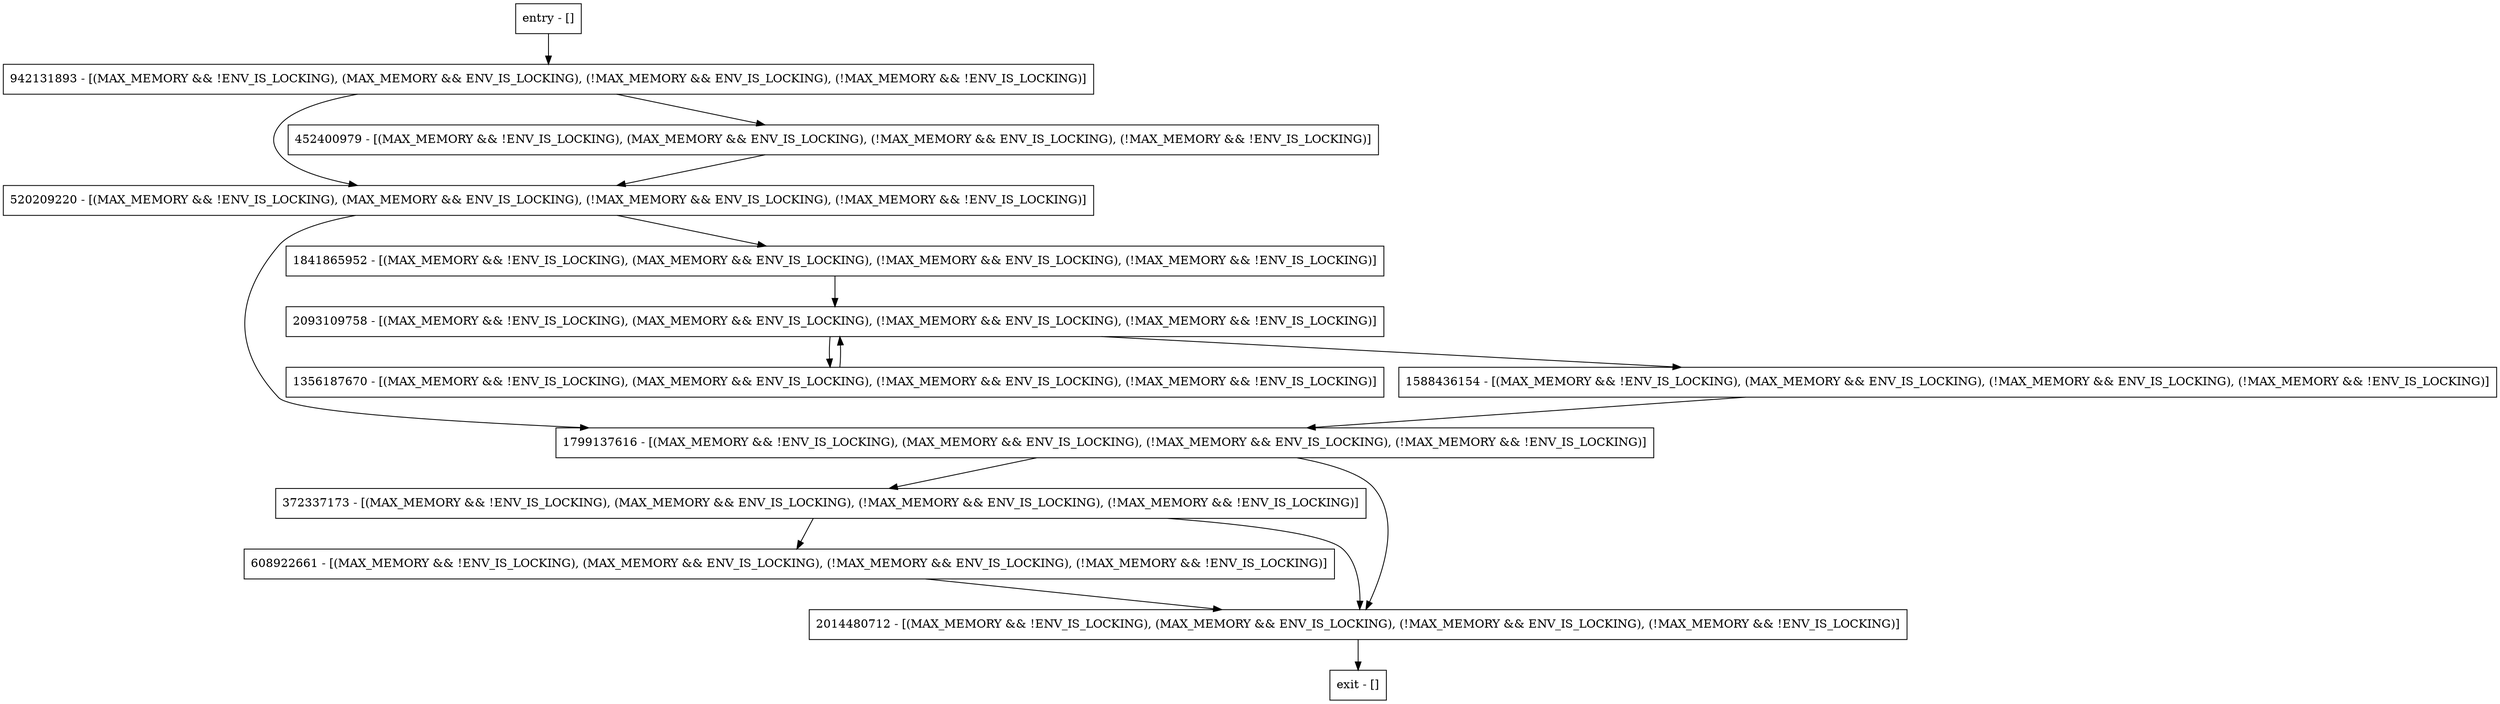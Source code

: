 digraph releaseNonTxnLocks {
node [shape=record];
1588436154 [label="1588436154 - [(MAX_MEMORY && !ENV_IS_LOCKING), (MAX_MEMORY && ENV_IS_LOCKING), (!MAX_MEMORY && ENV_IS_LOCKING), (!MAX_MEMORY && !ENV_IS_LOCKING)]"];
1799137616 [label="1799137616 - [(MAX_MEMORY && !ENV_IS_LOCKING), (MAX_MEMORY && ENV_IS_LOCKING), (!MAX_MEMORY && ENV_IS_LOCKING), (!MAX_MEMORY && !ENV_IS_LOCKING)]"];
1356187670 [label="1356187670 - [(MAX_MEMORY && !ENV_IS_LOCKING), (MAX_MEMORY && ENV_IS_LOCKING), (!MAX_MEMORY && ENV_IS_LOCKING), (!MAX_MEMORY && !ENV_IS_LOCKING)]"];
520209220 [label="520209220 - [(MAX_MEMORY && !ENV_IS_LOCKING), (MAX_MEMORY && ENV_IS_LOCKING), (!MAX_MEMORY && ENV_IS_LOCKING), (!MAX_MEMORY && !ENV_IS_LOCKING)]"];
452400979 [label="452400979 - [(MAX_MEMORY && !ENV_IS_LOCKING), (MAX_MEMORY && ENV_IS_LOCKING), (!MAX_MEMORY && ENV_IS_LOCKING), (!MAX_MEMORY && !ENV_IS_LOCKING)]"];
372337173 [label="372337173 - [(MAX_MEMORY && !ENV_IS_LOCKING), (MAX_MEMORY && ENV_IS_LOCKING), (!MAX_MEMORY && ENV_IS_LOCKING), (!MAX_MEMORY && !ENV_IS_LOCKING)]"];
942131893 [label="942131893 - [(MAX_MEMORY && !ENV_IS_LOCKING), (MAX_MEMORY && ENV_IS_LOCKING), (!MAX_MEMORY && ENV_IS_LOCKING), (!MAX_MEMORY && !ENV_IS_LOCKING)]"];
entry [label="entry - []"];
exit [label="exit - []"];
2093109758 [label="2093109758 - [(MAX_MEMORY && !ENV_IS_LOCKING), (MAX_MEMORY && ENV_IS_LOCKING), (!MAX_MEMORY && ENV_IS_LOCKING), (!MAX_MEMORY && !ENV_IS_LOCKING)]"];
1841865952 [label="1841865952 - [(MAX_MEMORY && !ENV_IS_LOCKING), (MAX_MEMORY && ENV_IS_LOCKING), (!MAX_MEMORY && ENV_IS_LOCKING), (!MAX_MEMORY && !ENV_IS_LOCKING)]"];
608922661 [label="608922661 - [(MAX_MEMORY && !ENV_IS_LOCKING), (MAX_MEMORY && ENV_IS_LOCKING), (!MAX_MEMORY && ENV_IS_LOCKING), (!MAX_MEMORY && !ENV_IS_LOCKING)]"];
2014480712 [label="2014480712 - [(MAX_MEMORY && !ENV_IS_LOCKING), (MAX_MEMORY && ENV_IS_LOCKING), (!MAX_MEMORY && ENV_IS_LOCKING), (!MAX_MEMORY && !ENV_IS_LOCKING)]"];
entry;
exit;
1588436154 -> 1799137616;
1799137616 -> 372337173;
1799137616 -> 2014480712;
1356187670 -> 2093109758;
520209220 -> 1799137616;
520209220 -> 1841865952;
452400979 -> 520209220;
372337173 -> 608922661;
372337173 -> 2014480712;
942131893 -> 520209220;
942131893 -> 452400979;
entry -> 942131893;
2093109758 -> 1588436154;
2093109758 -> 1356187670;
1841865952 -> 2093109758;
608922661 -> 2014480712;
2014480712 -> exit;
}
